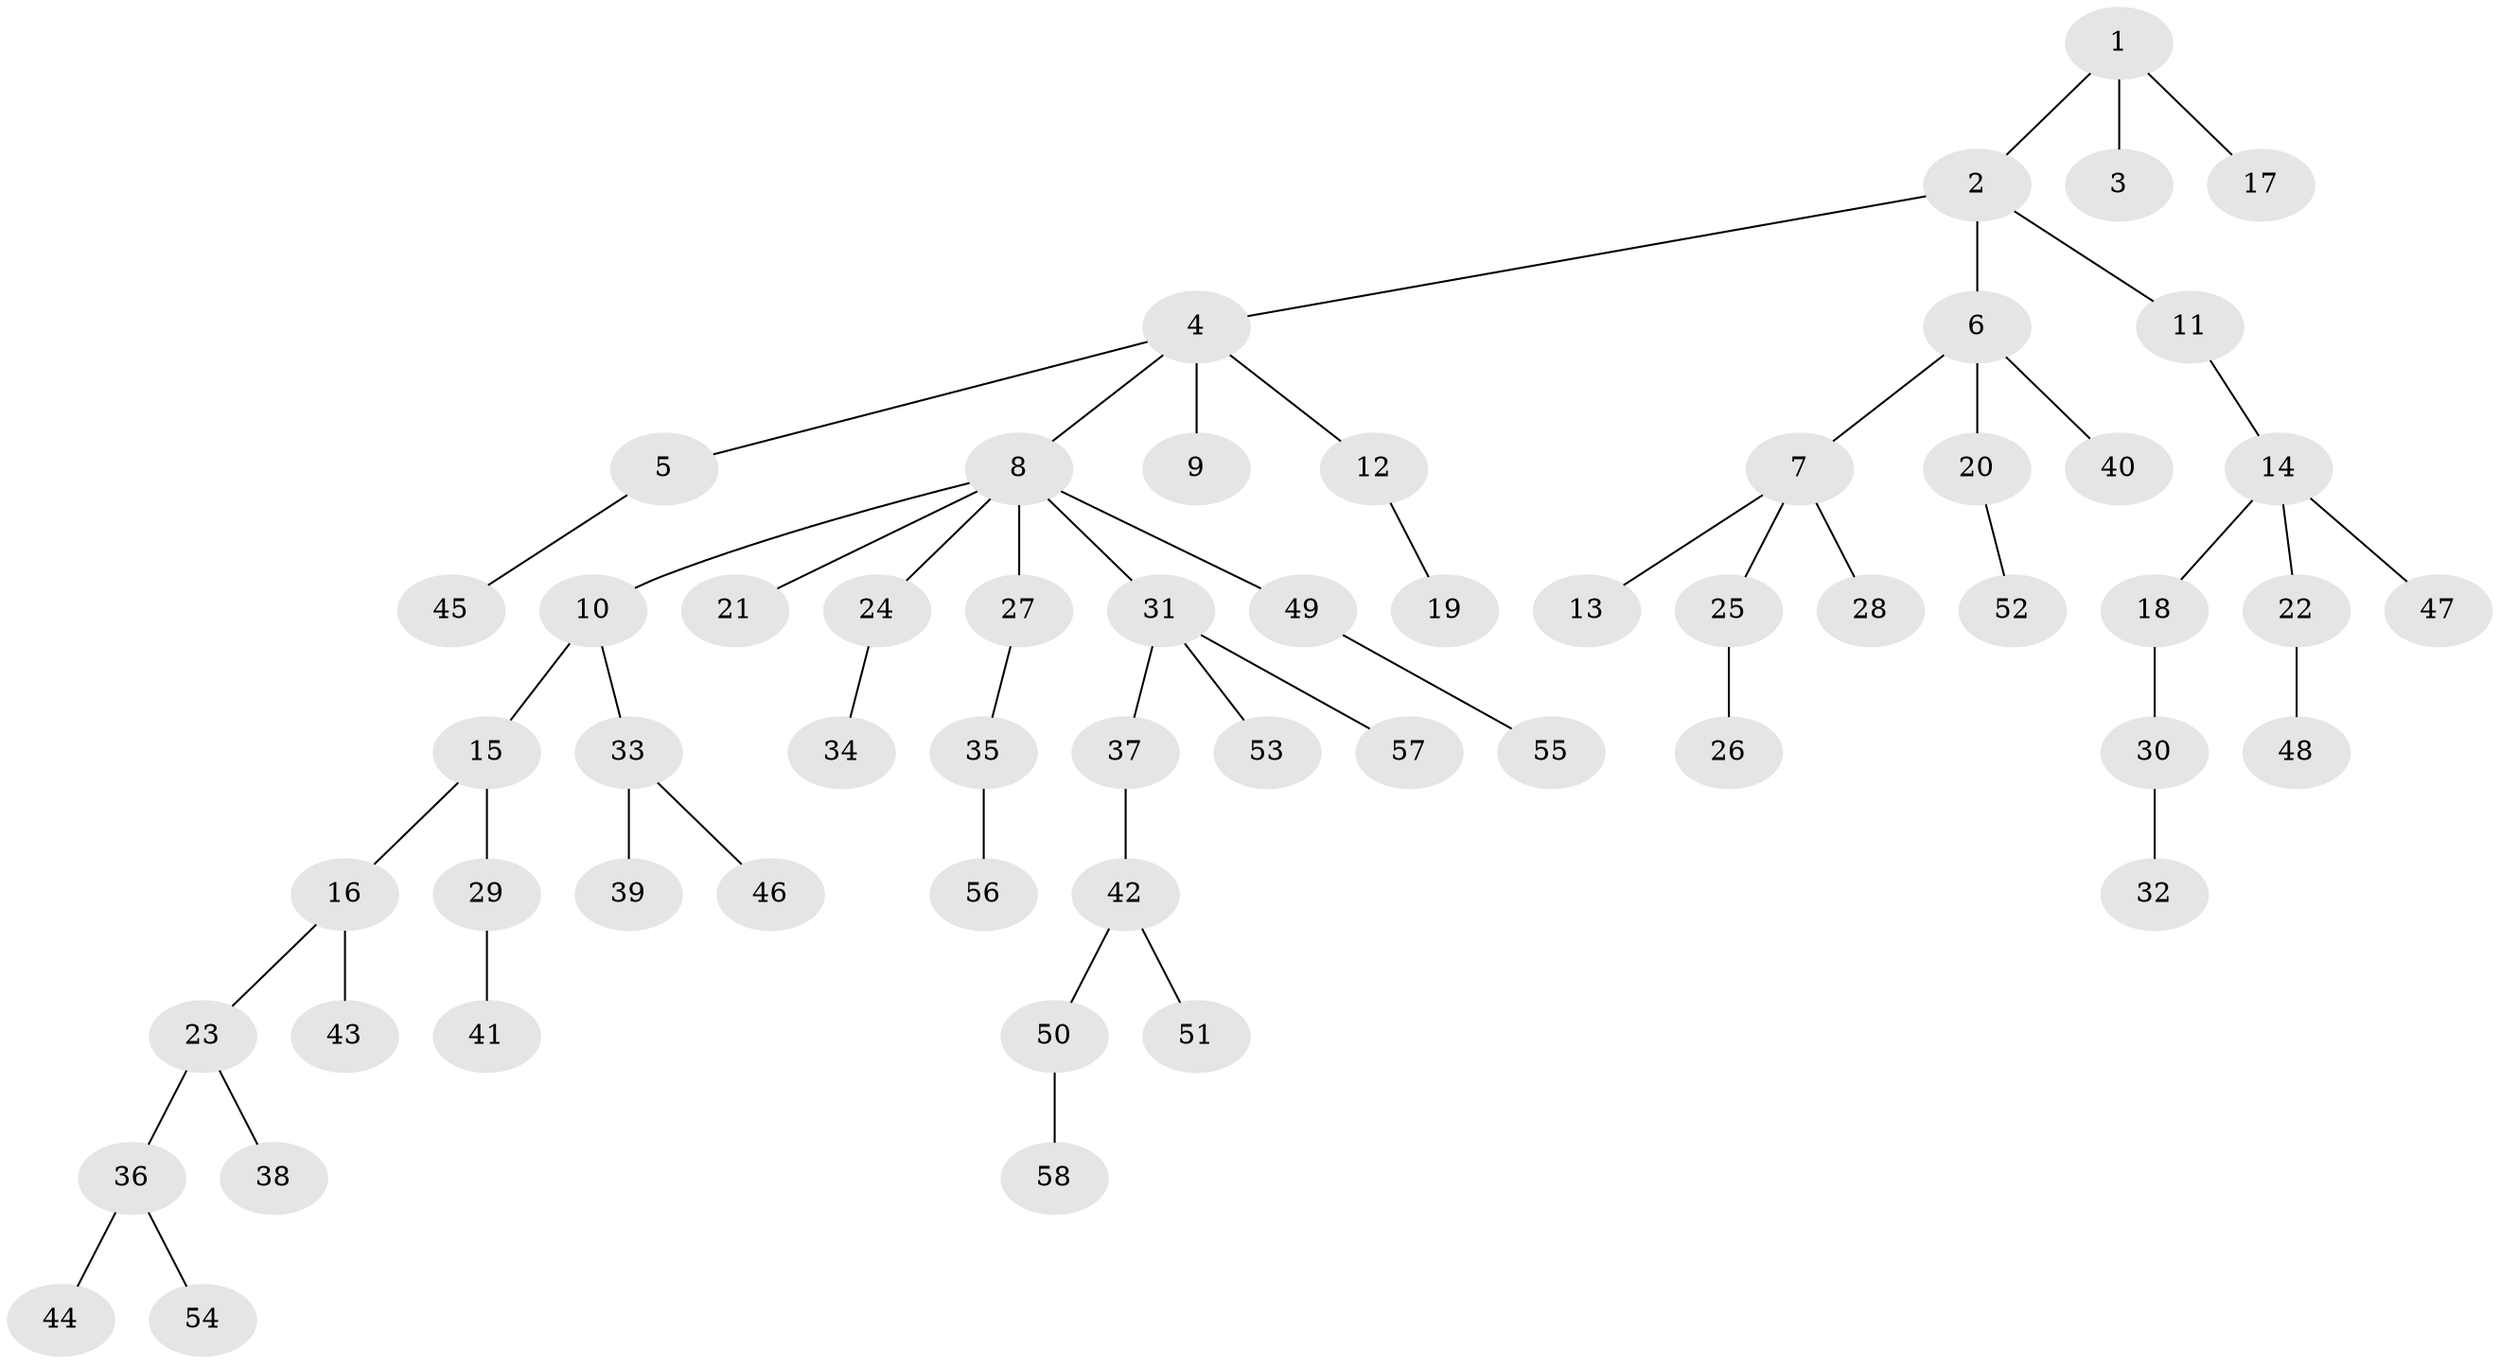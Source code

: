 // Generated by graph-tools (version 1.1) at 2025/15/03/09/25 04:15:26]
// undirected, 58 vertices, 57 edges
graph export_dot {
graph [start="1"]
  node [color=gray90,style=filled];
  1;
  2;
  3;
  4;
  5;
  6;
  7;
  8;
  9;
  10;
  11;
  12;
  13;
  14;
  15;
  16;
  17;
  18;
  19;
  20;
  21;
  22;
  23;
  24;
  25;
  26;
  27;
  28;
  29;
  30;
  31;
  32;
  33;
  34;
  35;
  36;
  37;
  38;
  39;
  40;
  41;
  42;
  43;
  44;
  45;
  46;
  47;
  48;
  49;
  50;
  51;
  52;
  53;
  54;
  55;
  56;
  57;
  58;
  1 -- 2;
  1 -- 3;
  1 -- 17;
  2 -- 4;
  2 -- 6;
  2 -- 11;
  4 -- 5;
  4 -- 8;
  4 -- 9;
  4 -- 12;
  5 -- 45;
  6 -- 7;
  6 -- 20;
  6 -- 40;
  7 -- 13;
  7 -- 25;
  7 -- 28;
  8 -- 10;
  8 -- 21;
  8 -- 24;
  8 -- 27;
  8 -- 31;
  8 -- 49;
  10 -- 15;
  10 -- 33;
  11 -- 14;
  12 -- 19;
  14 -- 18;
  14 -- 22;
  14 -- 47;
  15 -- 16;
  15 -- 29;
  16 -- 23;
  16 -- 43;
  18 -- 30;
  20 -- 52;
  22 -- 48;
  23 -- 36;
  23 -- 38;
  24 -- 34;
  25 -- 26;
  27 -- 35;
  29 -- 41;
  30 -- 32;
  31 -- 37;
  31 -- 53;
  31 -- 57;
  33 -- 39;
  33 -- 46;
  35 -- 56;
  36 -- 44;
  36 -- 54;
  37 -- 42;
  42 -- 50;
  42 -- 51;
  49 -- 55;
  50 -- 58;
}
